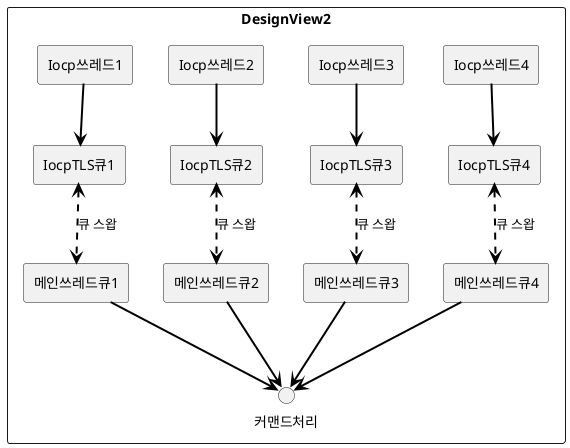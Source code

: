 @startuml

'theme 목록 : https://plantuml.com/ko/theme'
'skinparam 목록 : https://plantuml.com/ko/skinparam'
skinparam ClassFontSize 20
skinparam ClassFontColor Black
skinparam ClassAttributeFontSize 15
skinparam ArrowColor Black
skinparam ArrowThickness 2

hide empty methods
hide empty fields

rectangle DesignView2 {
    rectangle Iocp쓰레드1
    rectangle Iocp쓰레드2
    rectangle Iocp쓰레드3
    rectangle Iocp쓰레드4

    rectangle IocpTLS큐1
    rectangle IocpTLS큐2
    rectangle IocpTLS큐3
    rectangle IocpTLS큐4

    rectangle 메인쓰레드큐1
    rectangle 메인쓰레드큐2
    rectangle 메인쓰레드큐3
    rectangle 메인쓰레드큐4

    circle 커맨드처리
    
    Iocp쓰레드1 -d-> IocpTLS큐1
    Iocp쓰레드2 -d-> IocpTLS큐2
    Iocp쓰레드3 -d-> IocpTLS큐3
    Iocp쓰레드4 -d-> IocpTLS큐4

    메인쓰레드큐1 <.u.> IocpTLS큐1: 큐 스왑
    메인쓰레드큐2 <.u.> IocpTLS큐2: 큐 스왑
    메인쓰레드큐3 <.u.> IocpTLS큐3: 큐 스왑
    메인쓰레드큐4 <.u.> IocpTLS큐4: 큐 스왑

    메인쓰레드큐1 -d-> 커맨드처리
    메인쓰레드큐2 -d-> 커맨드처리
    메인쓰레드큐3 -d-> 커맨드처리
    메인쓰레드큐4 -d-> 커맨드처리

    Iocp쓰레드1 -[hidden]r-> Iocp쓰레드2
    Iocp쓰레드2 -[hidden]r-> Iocp쓰레드3
    Iocp쓰레드3 -[hidden]r-> Iocp쓰레드4
}




@enduml